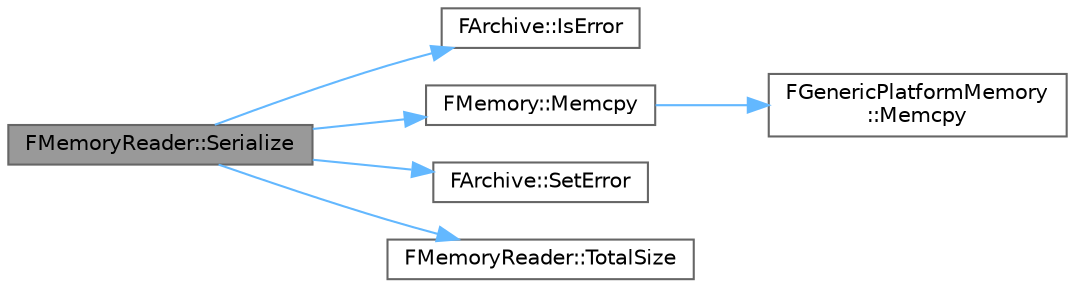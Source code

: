 digraph "FMemoryReader::Serialize"
{
 // INTERACTIVE_SVG=YES
 // LATEX_PDF_SIZE
  bgcolor="transparent";
  edge [fontname=Helvetica,fontsize=10,labelfontname=Helvetica,labelfontsize=10];
  node [fontname=Helvetica,fontsize=10,shape=box,height=0.2,width=0.4];
  rankdir="LR";
  Node1 [id="Node000001",label="FMemoryReader::Serialize",height=0.2,width=0.4,color="gray40", fillcolor="grey60", style="filled", fontcolor="black",tooltip=" "];
  Node1 -> Node2 [id="edge1_Node000001_Node000002",color="steelblue1",style="solid",tooltip=" "];
  Node2 [id="Node000002",label="FArchive::IsError",height=0.2,width=0.4,color="grey40", fillcolor="white", style="filled",URL="$d0/df8/classFArchive.html#ad26105fc2d75336a8ae08620680be5ea",tooltip="Returns true if this archive contains errors, which means that further serialization is generally not..."];
  Node1 -> Node3 [id="edge2_Node000001_Node000003",color="steelblue1",style="solid",tooltip=" "];
  Node3 [id="Node000003",label="FMemory::Memcpy",height=0.2,width=0.4,color="grey40", fillcolor="white", style="filled",URL="$de/d4a/structFMemory.html#af5c0a2f1987809876d6d72269851e89c",tooltip=" "];
  Node3 -> Node4 [id="edge3_Node000003_Node000004",color="steelblue1",style="solid",tooltip=" "];
  Node4 [id="Node000004",label="FGenericPlatformMemory\l::Memcpy",height=0.2,width=0.4,color="grey40", fillcolor="white", style="filled",URL="$d3/dfd/structFGenericPlatformMemory.html#a13ca9511967a7af8d1c2c3beab1208e2",tooltip=" "];
  Node1 -> Node5 [id="edge4_Node000001_Node000005",color="steelblue1",style="solid",tooltip=" "];
  Node5 [id="Node000005",label="FArchive::SetError",height=0.2,width=0.4,color="grey40", fillcolor="white", style="filled",URL="$d0/df8/classFArchive.html#a91b4f6f36b5a50bbb84bb702d9a42378",tooltip="Sets ArIsError to true."];
  Node1 -> Node6 [id="edge5_Node000001_Node000006",color="steelblue1",style="solid",tooltip=" "];
  Node6 [id="Node000006",label="FMemoryReader::TotalSize",height=0.2,width=0.4,color="grey40", fillcolor="white", style="filled",URL="$d9/d52/classFMemoryReader.html#a5d8aaf81fabfb15d380244b90e29c5f7",tooltip="Returns total size of the backing data storage."];
}
